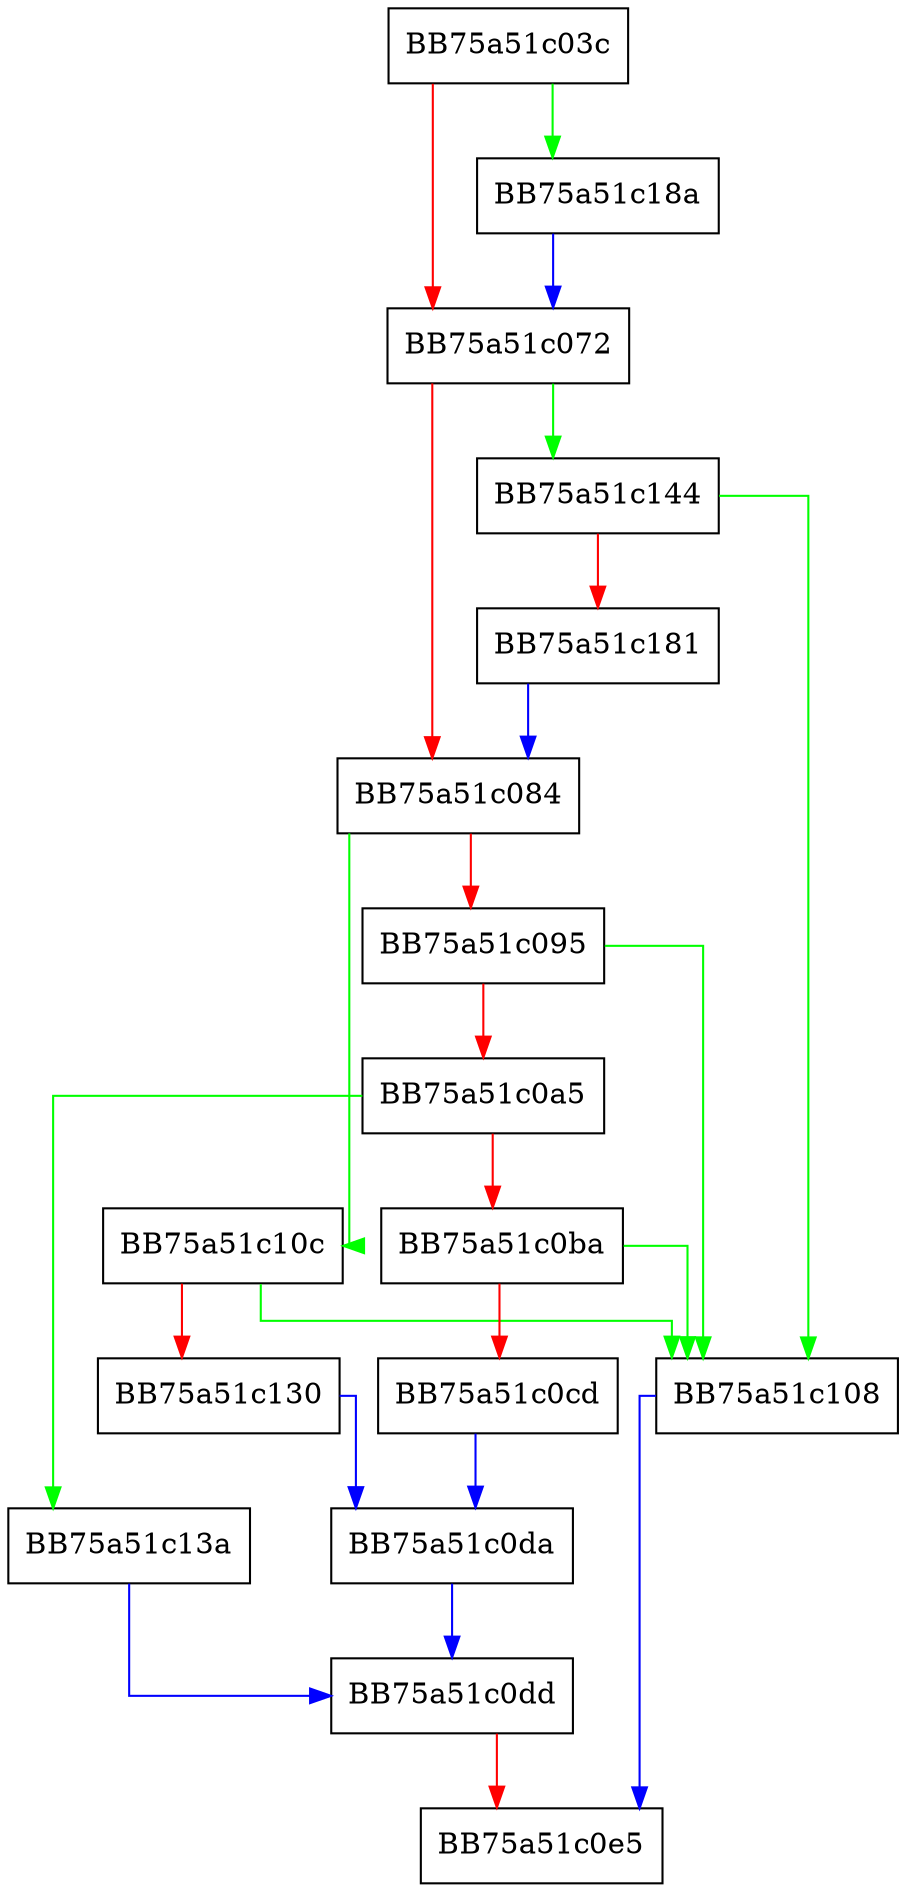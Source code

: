 digraph CheckSigattrMSIL {
  node [shape="box"];
  graph [splines=ortho];
  BB75a51c03c -> BB75a51c18a [color="green"];
  BB75a51c03c -> BB75a51c072 [color="red"];
  BB75a51c072 -> BB75a51c144 [color="green"];
  BB75a51c072 -> BB75a51c084 [color="red"];
  BB75a51c084 -> BB75a51c10c [color="green"];
  BB75a51c084 -> BB75a51c095 [color="red"];
  BB75a51c095 -> BB75a51c108 [color="green"];
  BB75a51c095 -> BB75a51c0a5 [color="red"];
  BB75a51c0a5 -> BB75a51c13a [color="green"];
  BB75a51c0a5 -> BB75a51c0ba [color="red"];
  BB75a51c0ba -> BB75a51c108 [color="green"];
  BB75a51c0ba -> BB75a51c0cd [color="red"];
  BB75a51c0cd -> BB75a51c0da [color="blue"];
  BB75a51c0da -> BB75a51c0dd [color="blue"];
  BB75a51c0dd -> BB75a51c0e5 [color="red"];
  BB75a51c108 -> BB75a51c0e5 [color="blue"];
  BB75a51c10c -> BB75a51c108 [color="green"];
  BB75a51c10c -> BB75a51c130 [color="red"];
  BB75a51c130 -> BB75a51c0da [color="blue"];
  BB75a51c13a -> BB75a51c0dd [color="blue"];
  BB75a51c144 -> BB75a51c108 [color="green"];
  BB75a51c144 -> BB75a51c181 [color="red"];
  BB75a51c181 -> BB75a51c084 [color="blue"];
  BB75a51c18a -> BB75a51c072 [color="blue"];
}